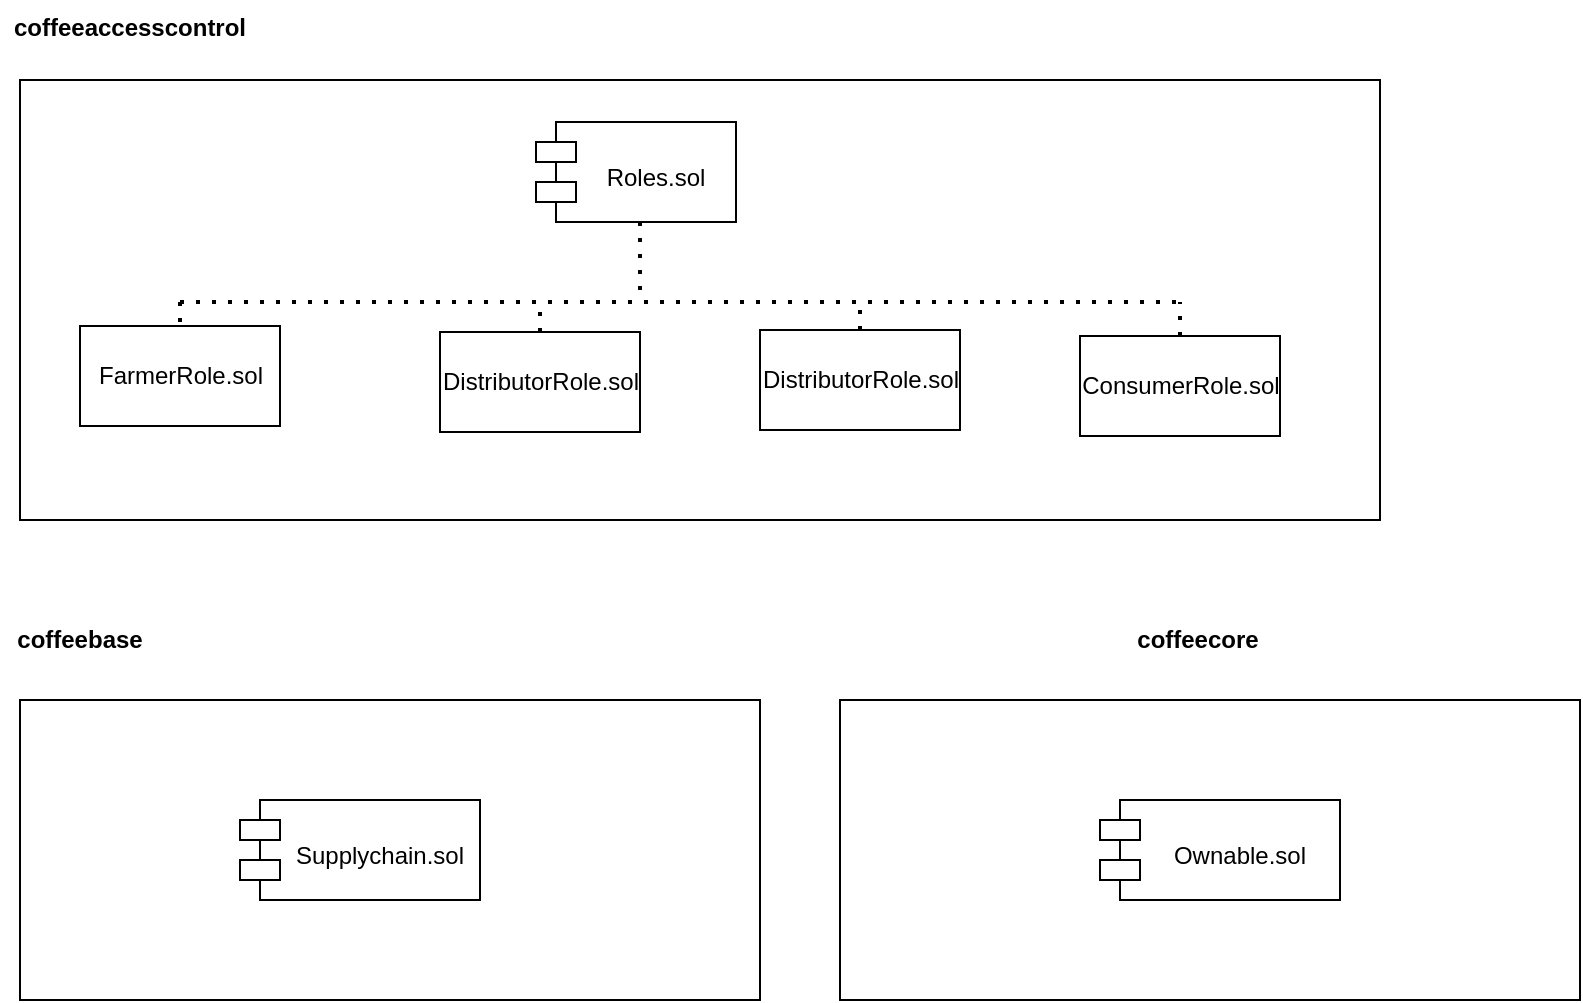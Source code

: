 <mxfile version="14.9.0" type="device"><diagram id="xiZMDZ5nIZL4n2-Tk-Pb" name="Page-1"><mxGraphModel dx="1038" dy="579" grid="1" gridSize="10" guides="1" tooltips="1" connect="1" arrows="1" fold="1" page="1" pageScale="1" pageWidth="827" pageHeight="1169" math="0" shadow="0"><root><mxCell id="0"/><mxCell id="1" parent="0"/><mxCell id="mVG8xwO5oQHYHD1dXWjB-14" value="" style="rounded=0;whiteSpace=wrap;html=1;" vertex="1" parent="1"><mxGeometry x="30" y="60" width="680" height="220" as="geometry"/></mxCell><mxCell id="mVG8xwO5oQHYHD1dXWjB-1" value="&#10;Roles.sol&#10;&#10;" style="shape=module;align=left;spacingLeft=20;align=center;verticalAlign=top;" vertex="1" parent="1"><mxGeometry x="288" y="81" width="100" height="50" as="geometry"/></mxCell><mxCell id="mVG8xwO5oQHYHD1dXWjB-2" value="coffeeaccesscontrol" style="text;align=center;fontStyle=1;verticalAlign=middle;spacingLeft=3;spacingRight=3;strokeColor=none;rotatable=0;points=[[0,0.5],[1,0.5]];portConstraint=eastwest;" vertex="1" parent="1"><mxGeometry x="20" y="20" width="130" height="26" as="geometry"/></mxCell><mxCell id="mVG8xwO5oQHYHD1dXWjB-3" value="FarmerRole.sol" style="html=1;" vertex="1" parent="1"><mxGeometry x="60" y="183" width="100" height="50" as="geometry"/></mxCell><mxCell id="mVG8xwO5oQHYHD1dXWjB-4" value="DistributorRole.sol" style="html=1;" vertex="1" parent="1"><mxGeometry x="240" y="186" width="100" height="50" as="geometry"/></mxCell><mxCell id="mVG8xwO5oQHYHD1dXWjB-5" value="DistributorRole.sol" style="html=1;" vertex="1" parent="1"><mxGeometry x="400" y="185" width="100" height="50" as="geometry"/></mxCell><mxCell id="mVG8xwO5oQHYHD1dXWjB-6" value="ConsumerRole.sol" style="html=1;" vertex="1" parent="1"><mxGeometry x="560" y="188" width="100" height="50" as="geometry"/></mxCell><mxCell id="mVG8xwO5oQHYHD1dXWjB-7" value="" style="endArrow=none;dashed=1;html=1;dashPattern=1 3;strokeWidth=2;" edge="1" parent="1"><mxGeometry width="50" height="50" relative="1" as="geometry"><mxPoint x="340" y="131" as="sourcePoint"/><mxPoint x="340" y="171" as="targetPoint"/><Array as="points"><mxPoint x="340" y="131"/></Array></mxGeometry></mxCell><mxCell id="mVG8xwO5oQHYHD1dXWjB-8" value="" style="endArrow=none;dashed=1;html=1;dashPattern=1 3;strokeWidth=2;" edge="1" parent="1"><mxGeometry width="50" height="50" relative="1" as="geometry"><mxPoint x="110" y="171" as="sourcePoint"/><mxPoint x="610" y="171" as="targetPoint"/></mxGeometry></mxCell><mxCell id="mVG8xwO5oQHYHD1dXWjB-9" value="" style="endArrow=none;dashed=1;html=1;dashPattern=1 3;strokeWidth=2;" edge="1" parent="1"><mxGeometry width="50" height="50" relative="1" as="geometry"><mxPoint x="110" y="181" as="sourcePoint"/><mxPoint x="110" y="171" as="targetPoint"/><Array as="points"/></mxGeometry></mxCell><mxCell id="mVG8xwO5oQHYHD1dXWjB-10" value="" style="endArrow=none;dashed=1;html=1;dashPattern=1 3;strokeWidth=2;exitX=0.5;exitY=0;exitDx=0;exitDy=0;" edge="1" parent="1" source="mVG8xwO5oQHYHD1dXWjB-4"><mxGeometry width="50" height="50" relative="1" as="geometry"><mxPoint x="250" y="221" as="sourcePoint"/><mxPoint x="290" y="171" as="targetPoint"/></mxGeometry></mxCell><mxCell id="mVG8xwO5oQHYHD1dXWjB-11" value="" style="endArrow=none;dashed=1;html=1;dashPattern=1 3;strokeWidth=2;exitX=0.5;exitY=0;exitDx=0;exitDy=0;" edge="1" parent="1" source="mVG8xwO5oQHYHD1dXWjB-5"><mxGeometry width="50" height="50" relative="1" as="geometry"><mxPoint x="400" y="221" as="sourcePoint"/><mxPoint x="450" y="171" as="targetPoint"/></mxGeometry></mxCell><mxCell id="mVG8xwO5oQHYHD1dXWjB-12" value="" style="endArrow=none;dashed=1;html=1;dashPattern=1 3;strokeWidth=2;exitX=0.5;exitY=0;exitDx=0;exitDy=0;" edge="1" parent="1" source="mVG8xwO5oQHYHD1dXWjB-6"><mxGeometry width="50" height="50" relative="1" as="geometry"><mxPoint x="560" y="221" as="sourcePoint"/><mxPoint x="610" y="171" as="targetPoint"/></mxGeometry></mxCell><mxCell id="mVG8xwO5oQHYHD1dXWjB-13" value="coffeebase" style="text;html=1;strokeColor=none;fillColor=none;align=center;verticalAlign=middle;whiteSpace=wrap;rounded=0;fontStyle=1" vertex="1" parent="1"><mxGeometry x="20" y="330" width="80" height="20" as="geometry"/></mxCell><mxCell id="mVG8xwO5oQHYHD1dXWjB-15" value="" style="rounded=0;whiteSpace=wrap;html=1;" vertex="1" parent="1"><mxGeometry x="30" y="370" width="370" height="150" as="geometry"/></mxCell><mxCell id="mVG8xwO5oQHYHD1dXWjB-16" value="coffeecore" style="text;html=1;strokeColor=none;fillColor=none;align=center;verticalAlign=middle;whiteSpace=wrap;rounded=0;fontStyle=1" vertex="1" parent="1"><mxGeometry x="579" y="330" width="80" height="20" as="geometry"/></mxCell><mxCell id="mVG8xwO5oQHYHD1dXWjB-17" value="" style="rounded=0;whiteSpace=wrap;html=1;" vertex="1" parent="1"><mxGeometry x="440" y="370" width="370" height="150" as="geometry"/></mxCell><mxCell id="mVG8xwO5oQHYHD1dXWjB-18" value="&#10;Supplychain.sol" style="shape=module;align=left;spacingLeft=20;align=center;verticalAlign=top;" vertex="1" parent="1"><mxGeometry x="140" y="420" width="120" height="50" as="geometry"/></mxCell><mxCell id="mVG8xwO5oQHYHD1dXWjB-19" value="&#10;Ownable.sol" style="shape=module;align=left;spacingLeft=20;align=center;verticalAlign=top;" vertex="1" parent="1"><mxGeometry x="570" y="420" width="120" height="50" as="geometry"/></mxCell></root></mxGraphModel></diagram></mxfile>